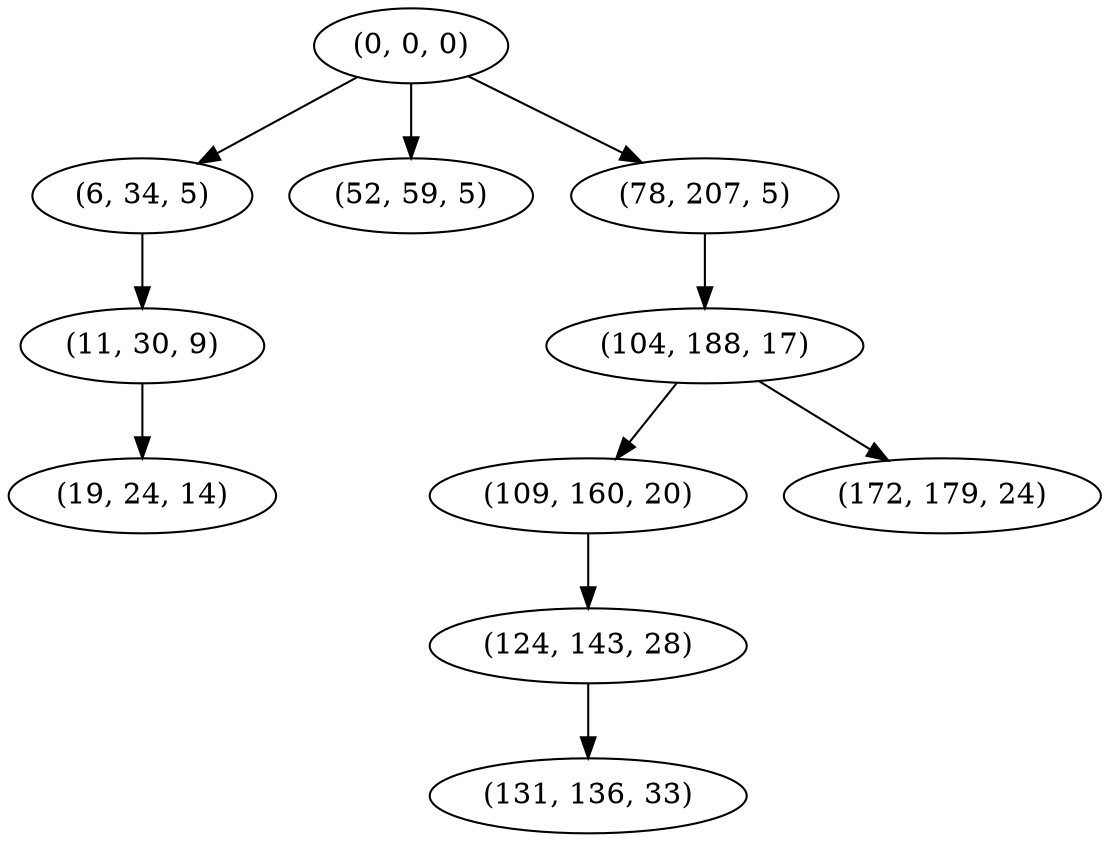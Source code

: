 digraph tree {
    "(0, 0, 0)";
    "(6, 34, 5)";
    "(11, 30, 9)";
    "(19, 24, 14)";
    "(52, 59, 5)";
    "(78, 207, 5)";
    "(104, 188, 17)";
    "(109, 160, 20)";
    "(124, 143, 28)";
    "(131, 136, 33)";
    "(172, 179, 24)";
    "(0, 0, 0)" -> "(6, 34, 5)";
    "(0, 0, 0)" -> "(52, 59, 5)";
    "(0, 0, 0)" -> "(78, 207, 5)";
    "(6, 34, 5)" -> "(11, 30, 9)";
    "(11, 30, 9)" -> "(19, 24, 14)";
    "(78, 207, 5)" -> "(104, 188, 17)";
    "(104, 188, 17)" -> "(109, 160, 20)";
    "(104, 188, 17)" -> "(172, 179, 24)";
    "(109, 160, 20)" -> "(124, 143, 28)";
    "(124, 143, 28)" -> "(131, 136, 33)";
}
